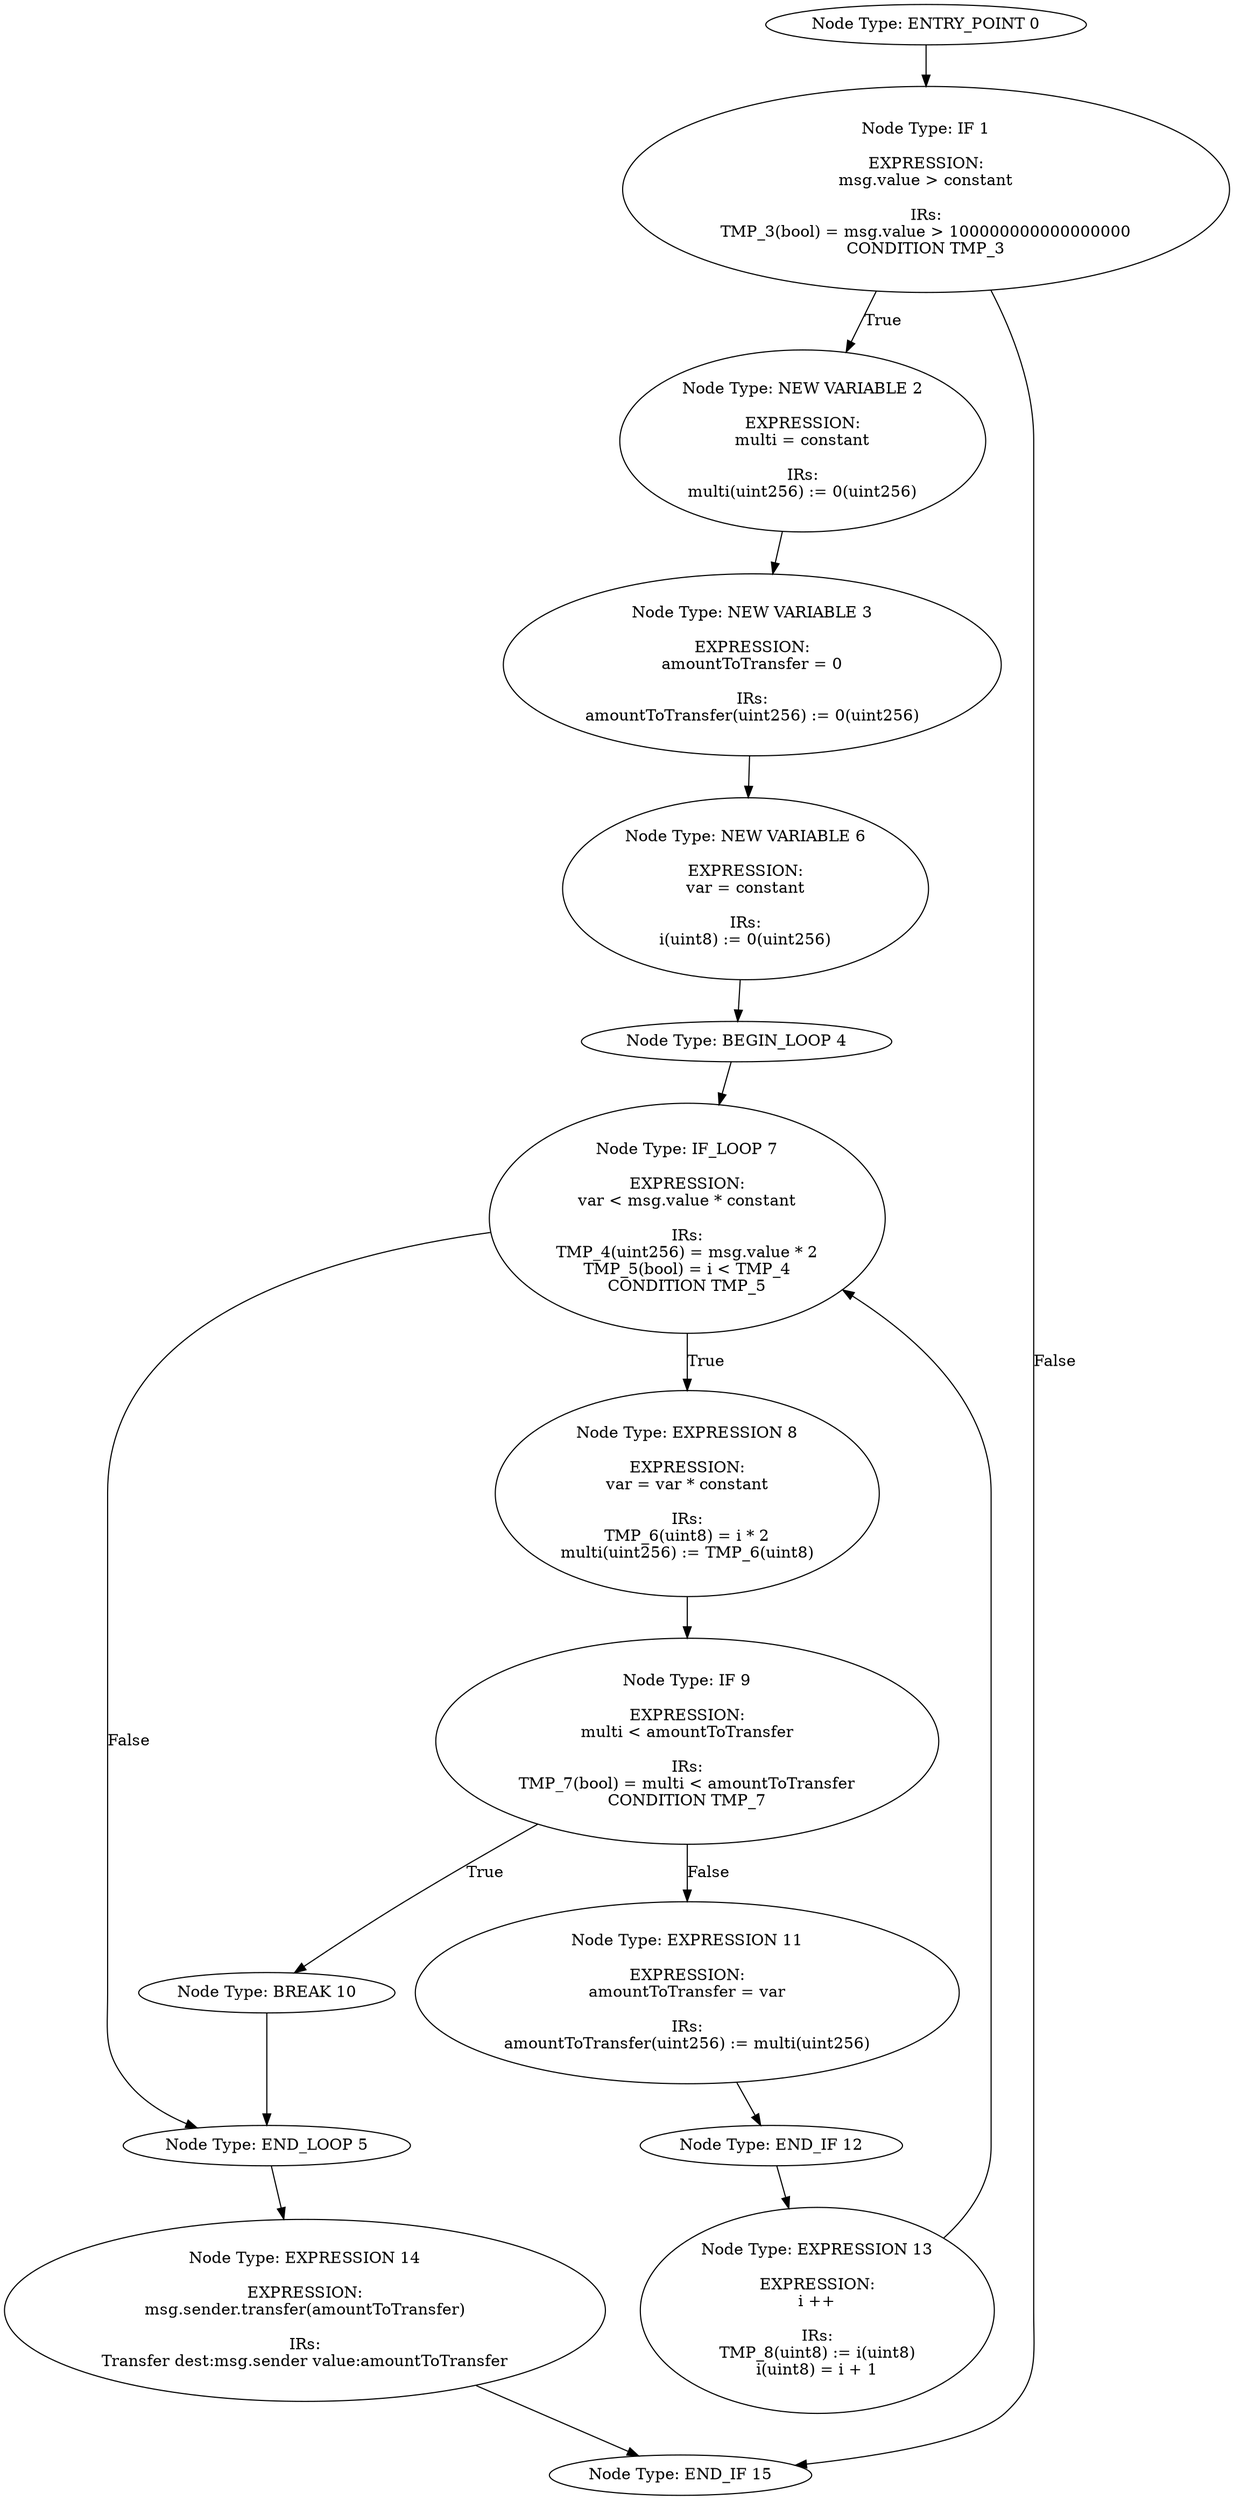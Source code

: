 digraph{
0[label="Node Type: ENTRY_POINT 0
"];
0->1;
1[label="Node Type: IF 1

EXPRESSION:
msg.value > constant

IRs:
TMP_3(bool) = msg.value > 100000000000000000
CONDITION TMP_3"];
1->2[label="True"];
1->15[label="False"];
2[label="Node Type: NEW VARIABLE 2

EXPRESSION:
multi = constant

IRs:
multi(uint256) := 0(uint256)"];
2->3;
3[label="Node Type: NEW VARIABLE 3

EXPRESSION:
amountToTransfer = 0

IRs:
amountToTransfer(uint256) := 0(uint256)"];
3->6;
4[label="Node Type: BEGIN_LOOP 4
"];
4->7;
5[label="Node Type: END_LOOP 5
"];
5->14;
6[label="Node Type: NEW VARIABLE 6

EXPRESSION:
var = constant

IRs:
i(uint8) := 0(uint256)"];
6->4;
7[label="Node Type: IF_LOOP 7

EXPRESSION:
var < msg.value * constant

IRs:
TMP_4(uint256) = msg.value * 2
TMP_5(bool) = i < TMP_4
CONDITION TMP_5"];
7->8[label="True"];
7->5[label="False"];
8[label="Node Type: EXPRESSION 8

EXPRESSION:
var = var * constant

IRs:
TMP_6(uint8) = i * 2
multi(uint256) := TMP_6(uint8)"];
8->9;
9[label="Node Type: IF 9

EXPRESSION:
multi < amountToTransfer

IRs:
TMP_7(bool) = multi < amountToTransfer
CONDITION TMP_7"];
9->10[label="True"];
9->11[label="False"];
10[label="Node Type: BREAK 10
"];
10->5;
11[label="Node Type: EXPRESSION 11

EXPRESSION:
amountToTransfer = var

IRs:
amountToTransfer(uint256) := multi(uint256)"];
11->12;
12[label="Node Type: END_IF 12
"];
12->13;
13[label="Node Type: EXPRESSION 13

EXPRESSION:
i ++

IRs:
TMP_8(uint8) := i(uint8)
i(uint8) = i + 1"];
13->7;
14[label="Node Type: EXPRESSION 14

EXPRESSION:
msg.sender.transfer(amountToTransfer)

IRs:
Transfer dest:msg.sender value:amountToTransfer"];
14->15;
15[label="Node Type: END_IF 15
"];
}
